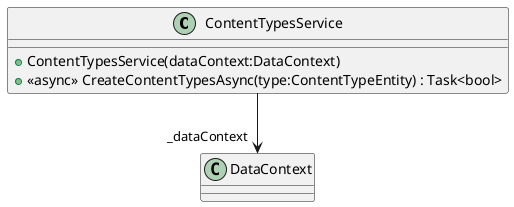 @startuml
class ContentTypesService {
    + ContentTypesService(dataContext:DataContext)
    + <<async>> CreateContentTypesAsync(type:ContentTypeEntity) : Task<bool>
}
ContentTypesService --> "_dataContext" DataContext
@enduml
